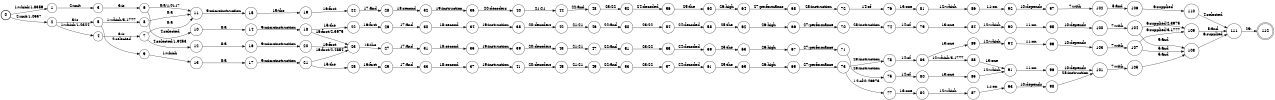 digraph FST {
rankdir = LR;
size = "8.5,11";
label = "";
center = 1;
orientation = Portrait;
ranksep = "0.4";
nodesep = "0.25";
0 [label = "0", shape = circle, style = bold, fontsize = 14]
	0 -> 1 [label = "1:which/1.8359", fontsize = 14];
	0 -> 2 [label = "2:unit/1.0557", fontsize = 14];
1 [label = "1", shape = circle, style = solid, fontsize = 14]
	1 -> 3 [label = "2:unit", fontsize = 14];
2 [label = "2", shape = circle, style = solid, fontsize = 14]
	2 -> 4 [label = "1:which/1.2324", fontsize = 14];
	2 -> 5 [label = "3:is", fontsize = 14];
3 [label = "3", shape = circle, style = solid, fontsize = 14]
	3 -> 6 [label = "3:is", fontsize = 14];
4 [label = "4", shape = circle, style = solid, fontsize = 14]
	4 -> 7 [label = "3:is", fontsize = 14];
5 [label = "5", shape = circle, style = solid, fontsize = 14]
	5 -> 8 [label = "1:which/3.1777", fontsize = 14];
	5 -> 9 [label = "4:selected", fontsize = 14];
6 [label = "6", shape = circle, style = solid, fontsize = 14]
	6 -> 10 [label = "4:selected", fontsize = 14];
	6 -> 11 [label = "8:a/1.0117", fontsize = 14];
7 [label = "7", shape = circle, style = solid, fontsize = 14]
	7 -> 12 [label = "4:selected/1.9453", fontsize = 14];
	7 -> 11 [label = "8:a", fontsize = 14];
8 [label = "8", shape = circle, style = solid, fontsize = 14]
	8 -> 11 [label = "8:a", fontsize = 14];
9 [label = "9", shape = circle, style = solid, fontsize = 14]
	9 -> 13 [label = "1:which", fontsize = 14];
10 [label = "10", shape = circle, style = solid, fontsize = 14]
	10 -> 14 [label = "8:a", fontsize = 14];
11 [label = "11", shape = circle, style = solid, fontsize = 14]
	11 -> 15 [label = "9:microinstruction", fontsize = 14];
12 [label = "12", shape = circle, style = solid, fontsize = 14]
	12 -> 16 [label = "8:a", fontsize = 14];
13 [label = "13", shape = circle, style = solid, fontsize = 14]
	13 -> 17 [label = "8:a", fontsize = 14];
14 [label = "14", shape = circle, style = solid, fontsize = 14]
	14 -> 18 [label = "9:microinstruction", fontsize = 14];
15 [label = "15", shape = circle, style = solid, fontsize = 14]
	15 -> 19 [label = "15:the", fontsize = 14];
16 [label = "16", shape = circle, style = solid, fontsize = 14]
	16 -> 20 [label = "9:microinstruction", fontsize = 14];
17 [label = "17", shape = circle, style = solid, fontsize = 14]
	17 -> 21 [label = "9:microinstruction", fontsize = 14];
18 [label = "18", shape = circle, style = solid, fontsize = 14]
	18 -> 22 [label = "15:the", fontsize = 14];
	18 -> 23 [label = "16:first/2.3975", fontsize = 14];
19 [label = "19", shape = circle, style = solid, fontsize = 14]
	19 -> 24 [label = "16:first", fontsize = 14];
20 [label = "20", shape = circle, style = solid, fontsize = 14]
	20 -> 23 [label = "16:first", fontsize = 14];
21 [label = "21", shape = circle, style = solid, fontsize = 14]
	21 -> 25 [label = "15:the", fontsize = 14];
	21 -> 23 [label = "16:first/2.4854", fontsize = 14];
22 [label = "22", shape = circle, style = solid, fontsize = 14]
	22 -> 26 [label = "16:first", fontsize = 14];
23 [label = "23", shape = circle, style = solid, fontsize = 14]
	23 -> 27 [label = "15:the", fontsize = 14];
24 [label = "24", shape = circle, style = solid, fontsize = 14]
	24 -> 28 [label = "17:and", fontsize = 14];
25 [label = "25", shape = circle, style = solid, fontsize = 14]
	25 -> 29 [label = "16:first", fontsize = 14];
26 [label = "26", shape = circle, style = solid, fontsize = 14]
	26 -> 30 [label = "17:and", fontsize = 14];
27 [label = "27", shape = circle, style = solid, fontsize = 14]
	27 -> 31 [label = "17:and", fontsize = 14];
28 [label = "28", shape = circle, style = solid, fontsize = 14]
	28 -> 32 [label = "18:second", fontsize = 14];
29 [label = "29", shape = circle, style = solid, fontsize = 14]
	29 -> 33 [label = "17:and", fontsize = 14];
30 [label = "30", shape = circle, style = solid, fontsize = 14]
	30 -> 34 [label = "18:second", fontsize = 14];
31 [label = "31", shape = circle, style = solid, fontsize = 14]
	31 -> 35 [label = "18:second", fontsize = 14];
32 [label = "32", shape = circle, style = solid, fontsize = 14]
	32 -> 36 [label = "19:instruction", fontsize = 14];
33 [label = "33", shape = circle, style = solid, fontsize = 14]
	33 -> 37 [label = "18:second", fontsize = 14];
34 [label = "34", shape = circle, style = solid, fontsize = 14]
	34 -> 38 [label = "19:instruction", fontsize = 14];
35 [label = "35", shape = circle, style = solid, fontsize = 14]
	35 -> 39 [label = "19:instruction", fontsize = 14];
36 [label = "36", shape = circle, style = solid, fontsize = 14]
	36 -> 40 [label = "20:decoders", fontsize = 14];
37 [label = "37", shape = circle, style = solid, fontsize = 14]
	37 -> 41 [label = "19:instruction", fontsize = 14];
38 [label = "38", shape = circle, style = solid, fontsize = 14]
	38 -> 42 [label = "20:decoders", fontsize = 14];
39 [label = "39", shape = circle, style = solid, fontsize = 14]
	39 -> 43 [label = "20:decoders", fontsize = 14];
40 [label = "40", shape = circle, style = solid, fontsize = 14]
	40 -> 44 [label = "21:21", fontsize = 14];
41 [label = "41", shape = circle, style = solid, fontsize = 14]
	41 -> 45 [label = "20:decoders", fontsize = 14];
42 [label = "42", shape = circle, style = solid, fontsize = 14]
	42 -> 46 [label = "21:21", fontsize = 14];
43 [label = "43", shape = circle, style = solid, fontsize = 14]
	43 -> 47 [label = "21:21", fontsize = 14];
44 [label = "44", shape = circle, style = solid, fontsize = 14]
	44 -> 48 [label = "22:and", fontsize = 14];
45 [label = "45", shape = circle, style = solid, fontsize = 14]
	45 -> 49 [label = "21:21", fontsize = 14];
46 [label = "46", shape = circle, style = solid, fontsize = 14]
	46 -> 50 [label = "22:and", fontsize = 14];
47 [label = "47", shape = circle, style = solid, fontsize = 14]
	47 -> 51 [label = "22:and", fontsize = 14];
48 [label = "48", shape = circle, style = solid, fontsize = 14]
	48 -> 52 [label = "23:22", fontsize = 14];
49 [label = "49", shape = circle, style = solid, fontsize = 14]
	49 -> 53 [label = "22:and", fontsize = 14];
50 [label = "50", shape = circle, style = solid, fontsize = 14]
	50 -> 54 [label = "23:22", fontsize = 14];
51 [label = "51", shape = circle, style = solid, fontsize = 14]
	51 -> 55 [label = "23:22", fontsize = 14];
52 [label = "52", shape = circle, style = solid, fontsize = 14]
	52 -> 56 [label = "24:decoded", fontsize = 14];
53 [label = "53", shape = circle, style = solid, fontsize = 14]
	53 -> 57 [label = "23:22", fontsize = 14];
54 [label = "54", shape = circle, style = solid, fontsize = 14]
	54 -> 58 [label = "24:decoded", fontsize = 14];
55 [label = "55", shape = circle, style = solid, fontsize = 14]
	55 -> 59 [label = "24:decoded", fontsize = 14];
56 [label = "56", shape = circle, style = solid, fontsize = 14]
	56 -> 60 [label = "25:the", fontsize = 14];
57 [label = "57", shape = circle, style = solid, fontsize = 14]
	57 -> 61 [label = "24:decoded", fontsize = 14];
58 [label = "58", shape = circle, style = solid, fontsize = 14]
	58 -> 62 [label = "25:the", fontsize = 14];
59 [label = "59", shape = circle, style = solid, fontsize = 14]
	59 -> 63 [label = "25:the", fontsize = 14];
60 [label = "60", shape = circle, style = solid, fontsize = 14]
	60 -> 64 [label = "26:high", fontsize = 14];
61 [label = "61", shape = circle, style = solid, fontsize = 14]
	61 -> 65 [label = "25:the", fontsize = 14];
62 [label = "62", shape = circle, style = solid, fontsize = 14]
	62 -> 66 [label = "26:high", fontsize = 14];
63 [label = "63", shape = circle, style = solid, fontsize = 14]
	63 -> 67 [label = "26:high", fontsize = 14];
64 [label = "64", shape = circle, style = solid, fontsize = 14]
	64 -> 68 [label = "27:performance", fontsize = 14];
65 [label = "65", shape = circle, style = solid, fontsize = 14]
	65 -> 69 [label = "26:high", fontsize = 14];
66 [label = "66", shape = circle, style = solid, fontsize = 14]
	66 -> 70 [label = "27:performance", fontsize = 14];
67 [label = "67", shape = circle, style = solid, fontsize = 14]
	67 -> 71 [label = "27:performance", fontsize = 14];
68 [label = "68", shape = circle, style = solid, fontsize = 14]
	68 -> 72 [label = "28:instruction", fontsize = 14];
69 [label = "69", shape = circle, style = solid, fontsize = 14]
	69 -> 73 [label = "27:performance", fontsize = 14];
70 [label = "70", shape = circle, style = solid, fontsize = 14]
	70 -> 74 [label = "28:instruction", fontsize = 14];
71 [label = "71", shape = circle, style = solid, fontsize = 14]
	71 -> 75 [label = "28:instruction", fontsize = 14];
72 [label = "72", shape = circle, style = solid, fontsize = 14]
	72 -> 76 [label = "14:of", fontsize = 14];
73 [label = "73", shape = circle, style = solid, fontsize = 14]
	73 -> 77 [label = "14:of/0.46973", fontsize = 14];
	73 -> 78 [label = "28:instruction", fontsize = 14];
74 [label = "74", shape = circle, style = solid, fontsize = 14]
	74 -> 79 [label = "14:of", fontsize = 14];
75 [label = "75", shape = circle, style = solid, fontsize = 14]
	75 -> 80 [label = "14:of", fontsize = 14];
76 [label = "76", shape = circle, style = solid, fontsize = 14]
	76 -> 81 [label = "13:one", fontsize = 14];
77 [label = "77", shape = circle, style = solid, fontsize = 14]
	77 -> 82 [label = "13:one", fontsize = 14];
78 [label = "78", shape = circle, style = solid, fontsize = 14]
	78 -> 83 [label = "14:of", fontsize = 14];
79 [label = "79", shape = circle, style = solid, fontsize = 14]
	79 -> 84 [label = "13:one", fontsize = 14];
80 [label = "80", shape = circle, style = solid, fontsize = 14]
	80 -> 85 [label = "13:one", fontsize = 14];
81 [label = "81", shape = circle, style = solid, fontsize = 14]
	81 -> 86 [label = "12:which", fontsize = 14];
82 [label = "82", shape = circle, style = solid, fontsize = 14]
	82 -> 87 [label = "12:which", fontsize = 14];
83 [label = "83", shape = circle, style = solid, fontsize = 14]
	83 -> 88 [label = "12:which/3.1777", fontsize = 14];
	83 -> 89 [label = "13:one", fontsize = 14];
84 [label = "84", shape = circle, style = solid, fontsize = 14]
	84 -> 90 [label = "12:which", fontsize = 14];
85 [label = "85", shape = circle, style = solid, fontsize = 14]
	85 -> 91 [label = "12:which", fontsize = 14];
86 [label = "86", shape = circle, style = solid, fontsize = 14]
	86 -> 92 [label = "11:on", fontsize = 14];
87 [label = "87", shape = circle, style = solid, fontsize = 14]
	87 -> 93 [label = "11:on", fontsize = 14];
88 [label = "88", shape = circle, style = solid, fontsize = 14]
	88 -> 91 [label = "13:one", fontsize = 14];
89 [label = "89", shape = circle, style = solid, fontsize = 14]
	89 -> 94 [label = "12:which", fontsize = 14];
90 [label = "90", shape = circle, style = solid, fontsize = 14]
	90 -> 95 [label = "11:on", fontsize = 14];
91 [label = "91", shape = circle, style = solid, fontsize = 14]
	91 -> 96 [label = "11:on", fontsize = 14];
92 [label = "92", shape = circle, style = solid, fontsize = 14]
	92 -> 97 [label = "10:depends", fontsize = 14];
93 [label = "93", shape = circle, style = solid, fontsize = 14]
	93 -> 98 [label = "10:depends", fontsize = 14];
94 [label = "94", shape = circle, style = solid, fontsize = 14]
	94 -> 99 [label = "11:on", fontsize = 14];
95 [label = "95", shape = circle, style = solid, fontsize = 14]
	95 -> 100 [label = "10:depends", fontsize = 14];
96 [label = "96", shape = circle, style = solid, fontsize = 14]
	96 -> 101 [label = "10:depends", fontsize = 14];
97 [label = "97", shape = circle, style = solid, fontsize = 14]
	97 -> 102 [label = "7:with", fontsize = 14];
98 [label = "98", shape = circle, style = solid, fontsize = 14]
	98 -> 101 [label = "28:instruction", fontsize = 14];
99 [label = "99", shape = circle, style = solid, fontsize = 14]
	99 -> 103 [label = "10:depends", fontsize = 14];
100 [label = "100", shape = circle, style = solid, fontsize = 14]
	100 -> 104 [label = "7:with", fontsize = 14];
101 [label = "101", shape = circle, style = solid, fontsize = 14]
	101 -> 105 [label = "7:with", fontsize = 14];
102 [label = "102", shape = circle, style = solid, fontsize = 14]
	102 -> 106 [label = "5:and", fontsize = 14];
103 [label = "103", shape = circle, style = solid, fontsize = 14]
	103 -> 107 [label = "7:with", fontsize = 14];
104 [label = "104", shape = circle, style = solid, fontsize = 14]
	104 -> 109 [label = "6:supplied/2.3975", fontsize = 14];
	104 -> 108 [label = "5:and", fontsize = 14];
105 [label = "105", shape = circle, style = solid, fontsize = 14]
	105 -> 108 [label = "5:and", fontsize = 14];
106 [label = "106", shape = circle, style = solid, fontsize = 14]
	106 -> 110 [label = "6:supplied", fontsize = 14];
107 [label = "107", shape = circle, style = solid, fontsize = 14]
	107 -> 109 [label = "6:supplied/3.1777", fontsize = 14];
	107 -> 108 [label = "5:and", fontsize = 14];
108 [label = "108", shape = circle, style = solid, fontsize = 14]
	108 -> 111 [label = "6:supplied", fontsize = 14];
109 [label = "109", shape = circle, style = solid, fontsize = 14]
	109 -> 111 [label = "5:and", fontsize = 14];
110 [label = "110", shape = circle, style = solid, fontsize = 14]
	110 -> 111 [label = "4:selected", fontsize = 14];
111 [label = "111", shape = circle, style = solid, fontsize = 14]
	111 -> 112 [label = "29:.", fontsize = 14];
112 [label = "112", shape = doublecircle, style = solid, fontsize = 14]
}
